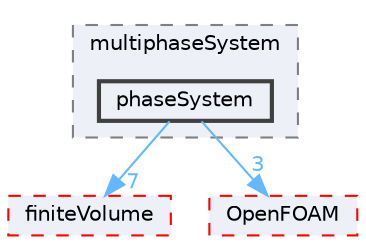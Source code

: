 digraph "src/phaseSystemModels/reactingEuler/multiphaseSystem/phaseSystem"
{
 // LATEX_PDF_SIZE
  bgcolor="transparent";
  edge [fontname=Helvetica,fontsize=10,labelfontname=Helvetica,labelfontsize=10];
  node [fontname=Helvetica,fontsize=10,shape=box,height=0.2,width=0.4];
  compound=true
  subgraph clusterdir_4edcd2f80655d7be3718758b13a7ab40 {
    graph [ bgcolor="#edf0f7", pencolor="grey50", label="multiphaseSystem", fontname=Helvetica,fontsize=10 style="filled,dashed", URL="dir_4edcd2f80655d7be3718758b13a7ab40.html",tooltip=""]
  dir_dfe19b54a98af0254be9d6c989217747 [label="phaseSystem", fillcolor="#edf0f7", color="grey25", style="filled,bold", URL="dir_dfe19b54a98af0254be9d6c989217747.html",tooltip=""];
  }
  dir_9bd15774b555cf7259a6fa18f99fe99b [label="finiteVolume", fillcolor="#edf0f7", color="red", style="filled,dashed", URL="dir_9bd15774b555cf7259a6fa18f99fe99b.html",tooltip=""];
  dir_c5473ff19b20e6ec4dfe5c310b3778a8 [label="OpenFOAM", fillcolor="#edf0f7", color="red", style="filled,dashed", URL="dir_c5473ff19b20e6ec4dfe5c310b3778a8.html",tooltip=""];
  dir_dfe19b54a98af0254be9d6c989217747->dir_9bd15774b555cf7259a6fa18f99fe99b [headlabel="7", labeldistance=1.5 headhref="dir_002906_001387.html" href="dir_002906_001387.html" color="steelblue1" fontcolor="steelblue1"];
  dir_dfe19b54a98af0254be9d6c989217747->dir_c5473ff19b20e6ec4dfe5c310b3778a8 [headlabel="3", labeldistance=1.5 headhref="dir_002906_002695.html" href="dir_002906_002695.html" color="steelblue1" fontcolor="steelblue1"];
}
